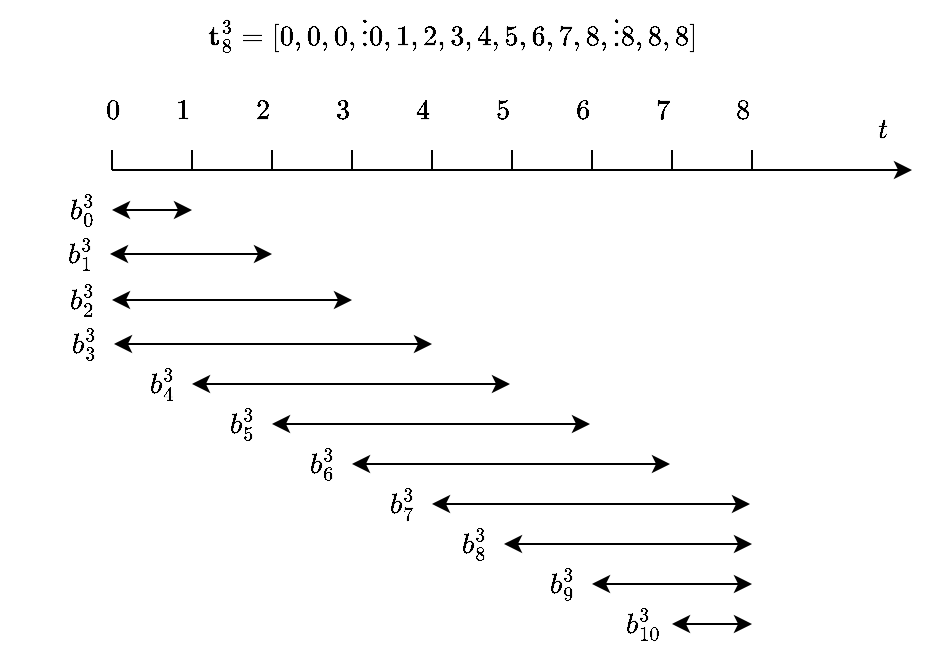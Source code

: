 <mxfile version="22.1.18" type="device">
  <diagram id="2d63BVrECsR7Zkp_3Ha5" name="Page-1">
    <mxGraphModel dx="659" dy="532" grid="1" gridSize="10" guides="1" tooltips="1" connect="1" arrows="1" fold="1" page="1" pageScale="1" pageWidth="850" pageHeight="1100" math="1" shadow="0">
      <root>
        <mxCell id="0" />
        <mxCell id="1" parent="0" />
        <mxCell id="yJDx8GfUF_lV3gi-plgC-1" value="" style="endArrow=classic;html=1;rounded=0;" parent="1" edge="1">
          <mxGeometry width="50" height="50" relative="1" as="geometry">
            <mxPoint x="120" y="160" as="sourcePoint" />
            <mxPoint x="520" y="160" as="targetPoint" />
          </mxGeometry>
        </mxCell>
        <mxCell id="yJDx8GfUF_lV3gi-plgC-2" value="" style="endArrow=none;html=1;rounded=0;" parent="1" edge="1">
          <mxGeometry width="50" height="50" relative="1" as="geometry">
            <mxPoint x="120" y="160" as="sourcePoint" />
            <mxPoint x="120" y="150" as="targetPoint" />
          </mxGeometry>
        </mxCell>
        <mxCell id="yJDx8GfUF_lV3gi-plgC-3" value="" style="endArrow=none;html=1;rounded=0;" parent="1" edge="1">
          <mxGeometry width="50" height="50" relative="1" as="geometry">
            <mxPoint x="160" y="160" as="sourcePoint" />
            <mxPoint x="160" y="150" as="targetPoint" />
          </mxGeometry>
        </mxCell>
        <mxCell id="yJDx8GfUF_lV3gi-plgC-4" value="" style="endArrow=none;html=1;rounded=0;" parent="1" edge="1">
          <mxGeometry width="50" height="50" relative="1" as="geometry">
            <mxPoint x="200" y="160" as="sourcePoint" />
            <mxPoint x="200" y="150" as="targetPoint" />
          </mxGeometry>
        </mxCell>
        <mxCell id="yJDx8GfUF_lV3gi-plgC-5" value="" style="endArrow=none;html=1;rounded=0;" parent="1" edge="1">
          <mxGeometry width="50" height="50" relative="1" as="geometry">
            <mxPoint x="240" y="160" as="sourcePoint" />
            <mxPoint x="240" y="150" as="targetPoint" />
          </mxGeometry>
        </mxCell>
        <mxCell id="yJDx8GfUF_lV3gi-plgC-6" value="" style="endArrow=none;html=1;rounded=0;" parent="1" edge="1">
          <mxGeometry width="50" height="50" relative="1" as="geometry">
            <mxPoint x="280" y="160" as="sourcePoint" />
            <mxPoint x="280" y="150" as="targetPoint" />
          </mxGeometry>
        </mxCell>
        <mxCell id="yJDx8GfUF_lV3gi-plgC-7" value="" style="endArrow=none;html=1;rounded=0;" parent="1" edge="1">
          <mxGeometry width="50" height="50" relative="1" as="geometry">
            <mxPoint x="320" y="160" as="sourcePoint" />
            <mxPoint x="320" y="150" as="targetPoint" />
          </mxGeometry>
        </mxCell>
        <mxCell id="yJDx8GfUF_lV3gi-plgC-8" value="" style="endArrow=none;html=1;rounded=0;" parent="1" edge="1">
          <mxGeometry width="50" height="50" relative="1" as="geometry">
            <mxPoint x="360" y="160" as="sourcePoint" />
            <mxPoint x="360" y="150" as="targetPoint" />
          </mxGeometry>
        </mxCell>
        <mxCell id="yJDx8GfUF_lV3gi-plgC-9" value="" style="endArrow=none;html=1;rounded=0;" parent="1" edge="1">
          <mxGeometry width="50" height="50" relative="1" as="geometry">
            <mxPoint x="400" y="160" as="sourcePoint" />
            <mxPoint x="400" y="150" as="targetPoint" />
          </mxGeometry>
        </mxCell>
        <mxCell id="yJDx8GfUF_lV3gi-plgC-10" value="" style="endArrow=none;html=1;rounded=0;" parent="1" edge="1">
          <mxGeometry width="50" height="50" relative="1" as="geometry">
            <mxPoint x="440" y="160" as="sourcePoint" />
            <mxPoint x="440" y="150" as="targetPoint" />
          </mxGeometry>
        </mxCell>
        <mxCell id="yJDx8GfUF_lV3gi-plgC-11" value="$$0$$" style="text;html=1;align=center;verticalAlign=middle;resizable=0;points=[];autosize=1;strokeColor=none;fillColor=none;" parent="1" vertex="1">
          <mxGeometry x="95" y="120" width="50" height="20" as="geometry" />
        </mxCell>
        <mxCell id="yJDx8GfUF_lV3gi-plgC-12" value="$$t$$" style="text;html=1;align=center;verticalAlign=middle;resizable=0;points=[];autosize=1;strokeColor=none;fillColor=none;" parent="1" vertex="1">
          <mxGeometry x="480" y="130" width="50" height="20" as="geometry" />
        </mxCell>
        <mxCell id="yJDx8GfUF_lV3gi-plgC-13" value="$$1$$" style="text;html=1;align=center;verticalAlign=middle;resizable=0;points=[];autosize=1;strokeColor=none;fillColor=none;" parent="1" vertex="1">
          <mxGeometry x="130" y="120" width="50" height="20" as="geometry" />
        </mxCell>
        <mxCell id="yJDx8GfUF_lV3gi-plgC-14" value="$$2$$" style="text;html=1;align=center;verticalAlign=middle;resizable=0;points=[];autosize=1;strokeColor=none;fillColor=none;" parent="1" vertex="1">
          <mxGeometry x="170" y="120" width="50" height="20" as="geometry" />
        </mxCell>
        <mxCell id="yJDx8GfUF_lV3gi-plgC-15" value="$$3$$" style="text;html=1;align=center;verticalAlign=middle;resizable=0;points=[];autosize=1;strokeColor=none;fillColor=none;" parent="1" vertex="1">
          <mxGeometry x="210" y="120" width="50" height="20" as="geometry" />
        </mxCell>
        <mxCell id="yJDx8GfUF_lV3gi-plgC-16" value="$$4$$" style="text;html=1;align=center;verticalAlign=middle;resizable=0;points=[];autosize=1;strokeColor=none;fillColor=none;" parent="1" vertex="1">
          <mxGeometry x="250" y="120" width="50" height="20" as="geometry" />
        </mxCell>
        <mxCell id="yJDx8GfUF_lV3gi-plgC-17" value="$$5$$" style="text;html=1;align=center;verticalAlign=middle;resizable=0;points=[];autosize=1;strokeColor=none;fillColor=none;" parent="1" vertex="1">
          <mxGeometry x="290" y="120" width="50" height="20" as="geometry" />
        </mxCell>
        <mxCell id="yJDx8GfUF_lV3gi-plgC-18" value="$$6$$" style="text;html=1;align=center;verticalAlign=middle;resizable=0;points=[];autosize=1;strokeColor=none;fillColor=none;" parent="1" vertex="1">
          <mxGeometry x="330" y="120" width="50" height="20" as="geometry" />
        </mxCell>
        <mxCell id="yJDx8GfUF_lV3gi-plgC-19" value="$$7$$" style="text;html=1;align=center;verticalAlign=middle;resizable=0;points=[];autosize=1;strokeColor=none;fillColor=none;" parent="1" vertex="1">
          <mxGeometry x="370" y="120" width="50" height="20" as="geometry" />
        </mxCell>
        <mxCell id="yJDx8GfUF_lV3gi-plgC-20" value="$$8$$" style="text;html=1;align=center;verticalAlign=middle;resizable=0;points=[];autosize=1;strokeColor=none;fillColor=none;" parent="1" vertex="1">
          <mxGeometry x="410" y="120" width="50" height="20" as="geometry" />
        </mxCell>
        <mxCell id="yJDx8GfUF_lV3gi-plgC-21" value="$$\mathbf{t}_8^3 = [0, 0, 0,\vdots 0, 1, 2, 3, 4, 5, 6, 7, 8,\vdots 8, 8, 8]$$" style="text;html=1;align=center;verticalAlign=middle;resizable=0;points=[];autosize=1;strokeColor=none;fillColor=none;" parent="1" vertex="1">
          <mxGeometry x="85" y="75" width="410" height="30" as="geometry" />
        </mxCell>
        <mxCell id="yJDx8GfUF_lV3gi-plgC-22" value="" style="endArrow=classic;startArrow=classic;html=1;rounded=0;" parent="1" edge="1">
          <mxGeometry width="50" height="50" relative="1" as="geometry">
            <mxPoint x="120" y="180" as="sourcePoint" />
            <mxPoint x="160" y="180" as="targetPoint" />
          </mxGeometry>
        </mxCell>
        <mxCell id="yJDx8GfUF_lV3gi-plgC-24" value="$$b_0^3$$" style="text;html=1;align=center;verticalAlign=middle;resizable=0;points=[];autosize=1;strokeColor=none;fillColor=none;" parent="1" vertex="1">
          <mxGeometry x="65" y="165" width="80" height="30" as="geometry" />
        </mxCell>
        <mxCell id="yJDx8GfUF_lV3gi-plgC-25" value="" style="endArrow=classic;startArrow=classic;html=1;rounded=0;" parent="1" edge="1">
          <mxGeometry width="50" height="50" relative="1" as="geometry">
            <mxPoint x="119" y="202" as="sourcePoint" />
            <mxPoint x="200" y="202" as="targetPoint" />
          </mxGeometry>
        </mxCell>
        <mxCell id="yJDx8GfUF_lV3gi-plgC-26" value="$$b_1^3$$" style="text;html=1;align=center;verticalAlign=middle;resizable=0;points=[];autosize=1;strokeColor=none;fillColor=none;" parent="1" vertex="1">
          <mxGeometry x="64" y="187" width="80" height="30" as="geometry" />
        </mxCell>
        <mxCell id="yJDx8GfUF_lV3gi-plgC-27" value="" style="endArrow=classic;startArrow=classic;html=1;rounded=0;" parent="1" edge="1">
          <mxGeometry width="50" height="50" relative="1" as="geometry">
            <mxPoint x="120" y="225" as="sourcePoint" />
            <mxPoint x="240" y="225" as="targetPoint" />
          </mxGeometry>
        </mxCell>
        <mxCell id="yJDx8GfUF_lV3gi-plgC-28" value="$$b_2^3$$" style="text;html=1;align=center;verticalAlign=middle;resizable=0;points=[];autosize=1;strokeColor=none;fillColor=none;" parent="1" vertex="1">
          <mxGeometry x="65" y="210" width="80" height="30" as="geometry" />
        </mxCell>
        <mxCell id="yJDx8GfUF_lV3gi-plgC-29" value="" style="endArrow=classic;startArrow=classic;html=1;rounded=0;" parent="1" edge="1">
          <mxGeometry width="50" height="50" relative="1" as="geometry">
            <mxPoint x="121" y="247" as="sourcePoint" />
            <mxPoint x="280" y="247" as="targetPoint" />
          </mxGeometry>
        </mxCell>
        <mxCell id="yJDx8GfUF_lV3gi-plgC-30" value="$$b_3^3$$" style="text;html=1;align=center;verticalAlign=middle;resizable=0;points=[];autosize=1;strokeColor=none;fillColor=none;" parent="1" vertex="1">
          <mxGeometry x="66" y="232" width="80" height="30" as="geometry" />
        </mxCell>
        <mxCell id="yJDx8GfUF_lV3gi-plgC-31" value="" style="endArrow=classic;startArrow=classic;html=1;rounded=0;" parent="1" edge="1">
          <mxGeometry width="50" height="50" relative="1" as="geometry">
            <mxPoint x="160" y="267" as="sourcePoint" />
            <mxPoint x="319" y="267" as="targetPoint" />
          </mxGeometry>
        </mxCell>
        <mxCell id="yJDx8GfUF_lV3gi-plgC-32" value="$$b_4^3$$" style="text;html=1;align=center;verticalAlign=middle;resizable=0;points=[];autosize=1;strokeColor=none;fillColor=none;" parent="1" vertex="1">
          <mxGeometry x="105" y="252" width="80" height="30" as="geometry" />
        </mxCell>
        <mxCell id="yJDx8GfUF_lV3gi-plgC-33" value="" style="endArrow=classic;startArrow=classic;html=1;rounded=0;" parent="1" edge="1">
          <mxGeometry width="50" height="50" relative="1" as="geometry">
            <mxPoint x="200" y="287" as="sourcePoint" />
            <mxPoint x="359" y="287" as="targetPoint" />
          </mxGeometry>
        </mxCell>
        <mxCell id="yJDx8GfUF_lV3gi-plgC-34" value="$$b_5^3$$" style="text;html=1;align=center;verticalAlign=middle;resizable=0;points=[];autosize=1;strokeColor=none;fillColor=none;" parent="1" vertex="1">
          <mxGeometry x="145" y="272" width="80" height="30" as="geometry" />
        </mxCell>
        <mxCell id="yJDx8GfUF_lV3gi-plgC-35" value="" style="endArrow=classic;startArrow=classic;html=1;rounded=0;" parent="1" edge="1">
          <mxGeometry width="50" height="50" relative="1" as="geometry">
            <mxPoint x="240" y="307" as="sourcePoint" />
            <mxPoint x="399" y="307" as="targetPoint" />
          </mxGeometry>
        </mxCell>
        <mxCell id="yJDx8GfUF_lV3gi-plgC-36" value="$$b_6^3$$" style="text;html=1;align=center;verticalAlign=middle;resizable=0;points=[];autosize=1;strokeColor=none;fillColor=none;" parent="1" vertex="1">
          <mxGeometry x="185" y="292" width="80" height="30" as="geometry" />
        </mxCell>
        <mxCell id="yJDx8GfUF_lV3gi-plgC-37" value="" style="endArrow=classic;startArrow=classic;html=1;rounded=0;" parent="1" edge="1">
          <mxGeometry width="50" height="50" relative="1" as="geometry">
            <mxPoint x="280" y="327" as="sourcePoint" />
            <mxPoint x="439" y="327" as="targetPoint" />
          </mxGeometry>
        </mxCell>
        <mxCell id="yJDx8GfUF_lV3gi-plgC-38" value="$$b_7^3$$" style="text;html=1;align=center;verticalAlign=middle;resizable=0;points=[];autosize=1;strokeColor=none;fillColor=none;" parent="1" vertex="1">
          <mxGeometry x="225" y="312" width="80" height="30" as="geometry" />
        </mxCell>
        <mxCell id="yJDx8GfUF_lV3gi-plgC-39" value="" style="endArrow=classic;startArrow=classic;html=1;rounded=0;" parent="1" edge="1">
          <mxGeometry width="50" height="50" relative="1" as="geometry">
            <mxPoint x="316" y="347" as="sourcePoint" />
            <mxPoint x="440" y="347" as="targetPoint" />
          </mxGeometry>
        </mxCell>
        <mxCell id="yJDx8GfUF_lV3gi-plgC-40" value="$$b_8^3$$" style="text;html=1;align=center;verticalAlign=middle;resizable=0;points=[];autosize=1;strokeColor=none;fillColor=none;" parent="1" vertex="1">
          <mxGeometry x="261" y="332" width="80" height="30" as="geometry" />
        </mxCell>
        <mxCell id="yJDx8GfUF_lV3gi-plgC-41" value="" style="endArrow=classic;startArrow=classic;html=1;rounded=0;" parent="1" edge="1">
          <mxGeometry width="50" height="50" relative="1" as="geometry">
            <mxPoint x="360" y="367" as="sourcePoint" />
            <mxPoint x="440" y="367" as="targetPoint" />
          </mxGeometry>
        </mxCell>
        <mxCell id="yJDx8GfUF_lV3gi-plgC-42" value="$$b_9^3$$" style="text;html=1;align=center;verticalAlign=middle;resizable=0;points=[];autosize=1;strokeColor=none;fillColor=none;" parent="1" vertex="1">
          <mxGeometry x="305" y="352" width="80" height="30" as="geometry" />
        </mxCell>
        <mxCell id="yJDx8GfUF_lV3gi-plgC-43" value="" style="endArrow=classic;startArrow=classic;html=1;rounded=0;" parent="1" edge="1">
          <mxGeometry width="50" height="50" relative="1" as="geometry">
            <mxPoint x="400" y="387" as="sourcePoint" />
            <mxPoint x="440" y="387" as="targetPoint" />
          </mxGeometry>
        </mxCell>
        <mxCell id="yJDx8GfUF_lV3gi-plgC-44" value="$$b_{10}^3$$" style="text;html=1;align=center;verticalAlign=middle;resizable=0;points=[];autosize=1;strokeColor=none;fillColor=none;" parent="1" vertex="1">
          <mxGeometry x="335" y="372" width="100" height="30" as="geometry" />
        </mxCell>
      </root>
    </mxGraphModel>
  </diagram>
</mxfile>
